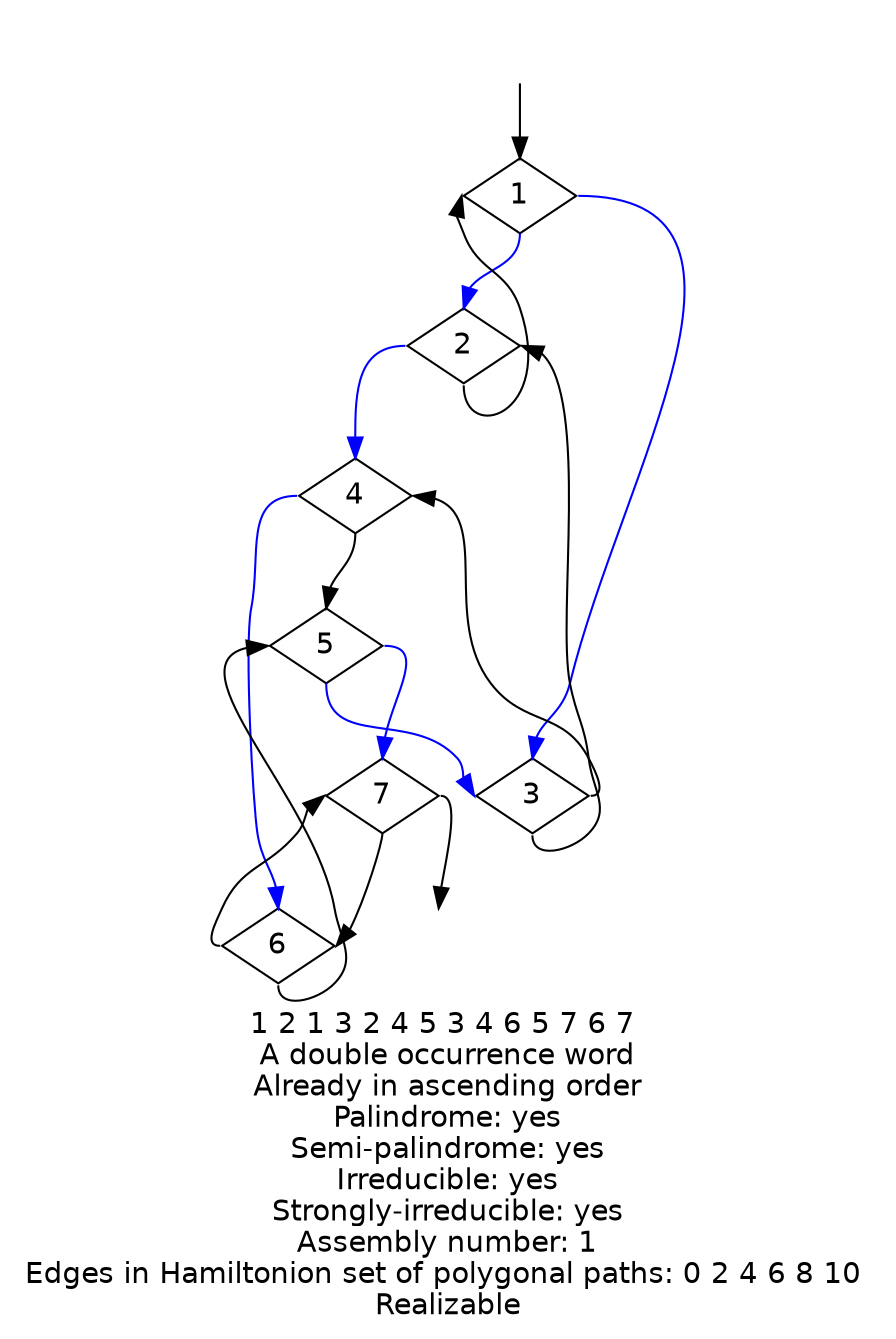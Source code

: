 digraph {
fontname="Helvetica"
node [fontname="Helvetica"]
node [shape=diamond]
label="1 2 1 3 2 4 5 3 4 6 5 7 6 7 \nA double occurrence word\nAlready in ascending order\nPalindrome: yes\nSemi-palindrome: yes\nIrreducible: yes\nStrongly-irreducible: yes\nAssembly number: 1\nEdges in Hamiltonion set of polygonal paths: 0 2 4 6 8 10 \nRealizable\n"
a [style="invis"]
b [style="invis"]
a:s -> 1:n
1:s -> 2:n [color="blue"]
2:s -> 1:w
1:e -> 3:n [color="blue"]
3:s -> 2:e
2:w -> 4:n [color="blue"]
4:s -> 5:n
5:s -> 3:w [color="blue"]
3:e -> 4:e
4:w -> 6:n [color="blue"]
6:s -> 5:w
5:e -> 7:n [color="blue"]
7:s -> 6:e
6:w -> 7:w
7:e -> b:n
}
